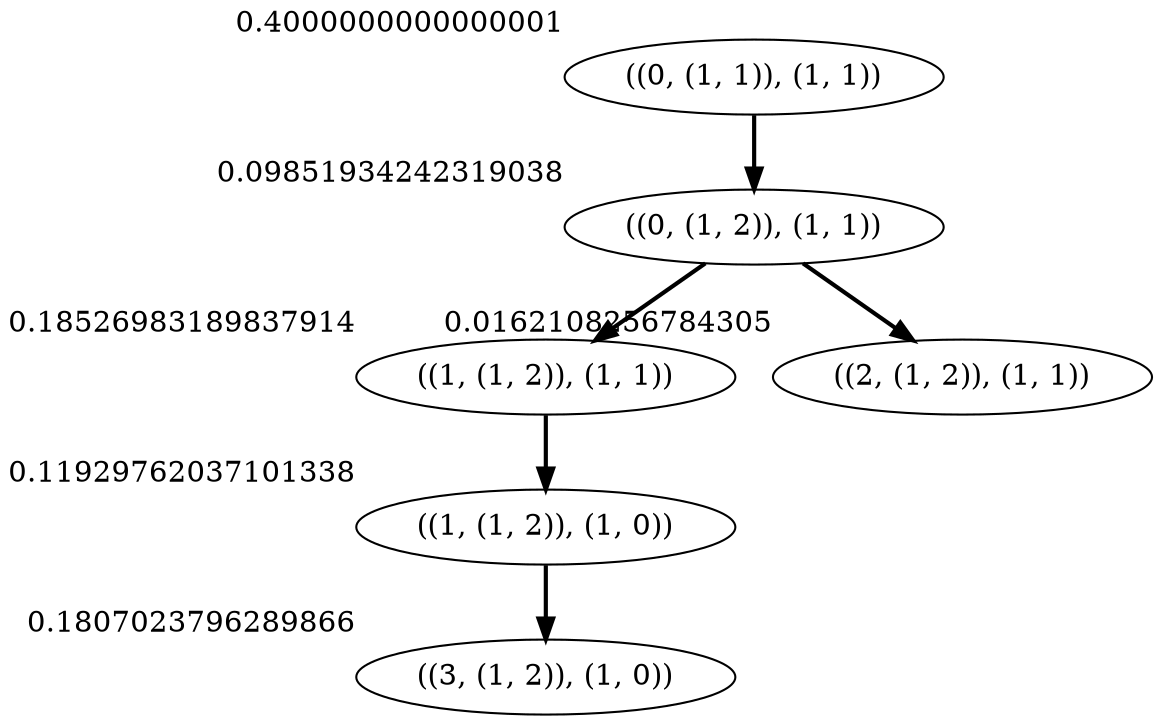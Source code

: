digraph N {
	overlap="false"
	rankdir="TB"
	"((0, (1, 1)), (1, 1))" [xlabel="0.4000000000000001"];
	"((0, (1, 2)), (1, 1))" [xlabel="0.09851934242319038"];
	"((1, (1, 2)), (1, 1))" [xlabel="0.18526983189837914"];
	"((1, (1, 2)), (1, 0))" [xlabel="0.11929762037101338"];
	"((2, (1, 2)), (1, 1))" [xlabel="0.0162108256784305"];
	"((3, (1, 2)), (1, 0))" [xlabel="0.1807023796289866"];
	"((0, (1, 2)), (1, 1))" -> "((1, (1, 2)), (1, 1))"[style="bold"];
	"((0, (1, 2)), (1, 1))" -> "((2, (1, 2)), (1, 1))"[style="bold"];
	"((1, (1, 2)), (1, 1))" -> "((1, (1, 2)), (1, 0))"[style="bold"];
	"((1, (1, 2)), (1, 0))" -> "((3, (1, 2)), (1, 0))"[style="bold"];
	"((0, (1, 1)), (1, 1))" -> "((0, (1, 2)), (1, 1))"[style="bold"];
}